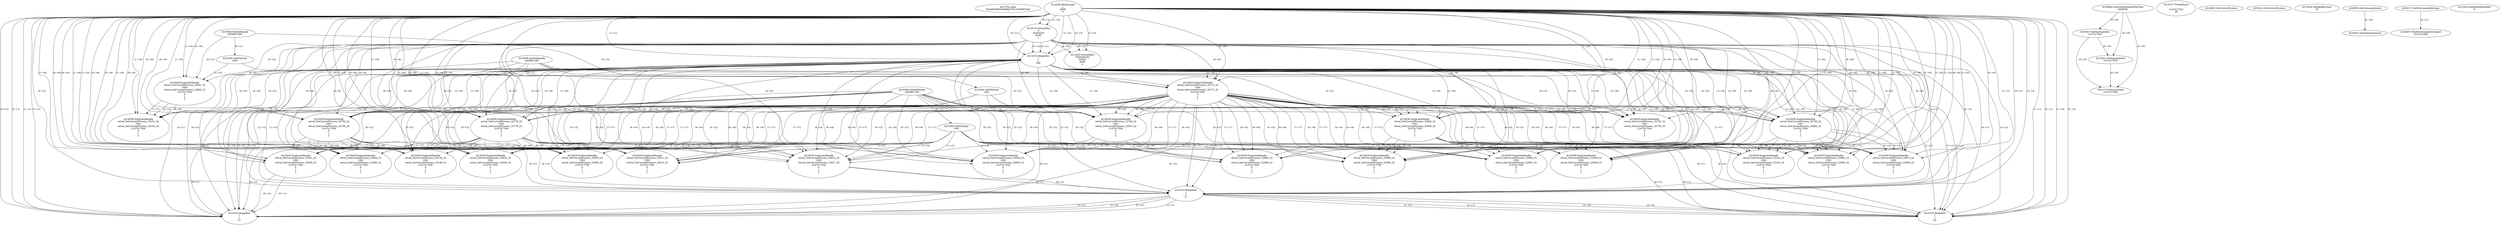 // Global SCDG with merge call
digraph {
	0 [label="4213792.main
00ae95c809554bdbe37913e528857daf"]
	1 [label="4214265.HeapCreate
1
4096
0"]
	2 [label="4218869.GetSystemTimeAsFileTime
4288292"]
	3 [label="4214116.VirtualAlloc
0
33554432
8192
1"]
	1 -> 3 [label="(1-->4)"]
	1 -> 3 [label="(0-->4)"]
	4 [label="4214147.VirtualQuery

2147417352
28"]
	5 [label="4214222.VirtualAlloc
3255304192
65536
4096
4"]
	3 -> 5 [label="(0-->1)"]
	1 -> 5 [label="(2-->3)"]
	3 -> 5 [label="(0-->0)"]
	6 [label="4219047.GetStartupInfoA
2147417564"]
	2 -> 6 [label="(0-->0)"]
	7 [label="4219368.GetStdHandle
4294967286"]
	8 [label="4219392.GetFileType
1000"]
	7 -> 8 [label="(0-->1)"]
	9 [label="4219405.GetCurrentProcess
"]
	10 [label="4219414.GetCurrentProcess
"]
	11 [label="4219439.DuplicateHandle
retval_GetCurrentProcess_32841_32
1000
retval_GetCurrentProcess_32860_32
2147417556
0
1
2"]
	7 -> 11 [label="(0-->2)"]
	8 -> 11 [label="(1-->2)"]
	1 -> 11 [label="(1-->6)"]
	1 -> 11 [label="(0-->6)"]
	3 -> 11 [label="(4-->6)"]
	12 [label="4219368.GetStdHandle
4294967285"]
	13 [label="4219392.GetFileType
1001"]
	12 -> 13 [label="(0-->1)"]
	14 [label="4219439.DuplicateHandle
retval_GetCurrentProcess_33151_32
1001
retval_GetCurrentProcess_33153_32
2147417556
0
1
2"]
	12 -> 14 [label="(0-->2)"]
	13 -> 14 [label="(1-->2)"]
	11 -> 14 [label="(4-->4)"]
	1 -> 14 [label="(1-->6)"]
	1 -> 14 [label="(0-->6)"]
	3 -> 14 [label="(4-->6)"]
	11 -> 14 [label="(6-->6)"]
	11 -> 14 [label="(7-->7)"]
	15 [label="4214333.HeapAlloc
1
1
256"]
	1 -> 15 [label="(1-->1)"]
	1 -> 15 [label="(0-->1)"]
	3 -> 15 [label="(4-->1)"]
	1 -> 15 [label="(1-->2)"]
	1 -> 15 [label="(0-->2)"]
	3 -> 15 [label="(4-->2)"]
	16 [label="4219439.DuplicateHandle
retval_GetCurrentProcess_32770_32
1000
retval_GetCurrentProcess_32771_32
2147417556
0
1
2"]
	7 -> 16 [label="(0-->2)"]
	8 -> 16 [label="(1-->2)"]
	1 -> 16 [label="(1-->6)"]
	1 -> 16 [label="(0-->6)"]
	3 -> 16 [label="(4-->6)"]
	15 -> 16 [label="(1-->6)"]
	15 -> 16 [label="(2-->6)"]
	17 [label="4219439.DuplicateHandle
retval_GetCurrentProcess_32778_32
1001
retval_GetCurrentProcess_32779_32
2147417556
0
1
2"]
	12 -> 17 [label="(0-->2)"]
	13 -> 17 [label="(1-->2)"]
	16 -> 17 [label="(4-->4)"]
	1 -> 17 [label="(1-->6)"]
	1 -> 17 [label="(0-->6)"]
	3 -> 17 [label="(4-->6)"]
	15 -> 17 [label="(1-->6)"]
	15 -> 17 [label="(2-->6)"]
	16 -> 17 [label="(6-->6)"]
	16 -> 17 [label="(7-->7)"]
	18 [label="4219368.GetStdHandle
4294967284"]
	19 [label="4219392.GetFileType
1002"]
	18 -> 19 [label="(0-->1)"]
	20 [label="4219439.DuplicateHandle
retval_GetCurrentProcess_32815_32
1002
retval_GetCurrentProcess_32817_32
2147417556
0
1
2"]
	18 -> 20 [label="(0-->2)"]
	19 -> 20 [label="(1-->2)"]
	16 -> 20 [label="(4-->4)"]
	17 -> 20 [label="(4-->4)"]
	1 -> 20 [label="(1-->6)"]
	1 -> 20 [label="(0-->6)"]
	3 -> 20 [label="(4-->6)"]
	15 -> 20 [label="(1-->6)"]
	15 -> 20 [label="(2-->6)"]
	16 -> 20 [label="(6-->6)"]
	17 -> 20 [label="(6-->6)"]
	16 -> 20 [label="(7-->7)"]
	17 -> 20 [label="(7-->7)"]
	21 [label="4219524.SetHandleCount
32"]
	22 [label="4220059.GetCommandLineA
"]
	23 [label="4214333.HeapAlloc
1
1
17"]
	1 -> 23 [label="(1-->1)"]
	1 -> 23 [label="(0-->1)"]
	3 -> 23 [label="(4-->1)"]
	15 -> 23 [label="(1-->1)"]
	15 -> 23 [label="(2-->1)"]
	16 -> 23 [label="(6-->1)"]
	17 -> 23 [label="(6-->1)"]
	20 -> 23 [label="(6-->1)"]
	1 -> 23 [label="(1-->2)"]
	1 -> 23 [label="(0-->2)"]
	3 -> 23 [label="(4-->2)"]
	15 -> 23 [label="(1-->2)"]
	15 -> 23 [label="(2-->2)"]
	16 -> 23 [label="(6-->2)"]
	17 -> 23 [label="(6-->2)"]
	20 -> 23 [label="(6-->2)"]
	24 [label="4220217.GetEnvironmentStrings
"]
	25 [label="4219439.DuplicateHandle
retval_GetCurrentProcess_33047_32
1002
retval_GetCurrentProcess_33050_32
2147417556
0
1
2"]
	18 -> 25 [label="(0-->2)"]
	19 -> 25 [label="(1-->2)"]
	16 -> 25 [label="(4-->4)"]
	17 -> 25 [label="(4-->4)"]
	1 -> 25 [label="(1-->6)"]
	1 -> 25 [label="(0-->6)"]
	3 -> 25 [label="(4-->6)"]
	15 -> 25 [label="(1-->6)"]
	15 -> 25 [label="(2-->6)"]
	16 -> 25 [label="(6-->6)"]
	17 -> 25 [label="(6-->6)"]
	16 -> 25 [label="(7-->7)"]
	17 -> 25 [label="(7-->7)"]
	26 [label="4214333.HeapAlloc
1
1
37"]
	1 -> 26 [label="(1-->1)"]
	1 -> 26 [label="(0-->1)"]
	3 -> 26 [label="(4-->1)"]
	15 -> 26 [label="(1-->1)"]
	15 -> 26 [label="(2-->1)"]
	16 -> 26 [label="(6-->1)"]
	17 -> 26 [label="(6-->1)"]
	23 -> 26 [label="(1-->1)"]
	23 -> 26 [label="(2-->1)"]
	25 -> 26 [label="(6-->1)"]
	1 -> 26 [label="(1-->2)"]
	1 -> 26 [label="(0-->2)"]
	3 -> 26 [label="(4-->2)"]
	15 -> 26 [label="(1-->2)"]
	15 -> 26 [label="(2-->2)"]
	16 -> 26 [label="(6-->2)"]
	17 -> 26 [label="(6-->2)"]
	23 -> 26 [label="(1-->2)"]
	23 -> 26 [label="(2-->2)"]
	25 -> 26 [label="(6-->2)"]
	27 [label="4220387.FreeEnvironmentStringsA
3221225480"]
	24 -> 27 [label="(0-->1)"]
	28 [label="4213922.GetStartupInfoA
2147417676"]
	2 -> 28 [label="(0-->0)"]
	6 -> 28 [label="(0-->0)"]
	29 [label="4213930.GetModuleHandleA
0"]
	30 [label="4220401.GetCommandLineA
"]
	22 -> 30 [label="(0-->0)"]
	31 [label="4201373.GetLocalTime
2147417604"]
	2 -> 31 [label="(0-->0)"]
	6 -> 31 [label="(0-->0)"]
	28 -> 31 [label="(0-->0)"]
	32 [label="4219439.DuplicateHandle
retval_GetCurrentProcess_32782_32
1001
retval_GetCurrentProcess_32785_32
2147417556
0
1
2"]
	12 -> 32 [label="(0-->2)"]
	13 -> 32 [label="(1-->2)"]
	16 -> 32 [label="(4-->4)"]
	1 -> 32 [label="(1-->6)"]
	1 -> 32 [label="(0-->6)"]
	3 -> 32 [label="(4-->6)"]
	15 -> 32 [label="(1-->6)"]
	15 -> 32 [label="(2-->6)"]
	16 -> 32 [label="(6-->6)"]
	16 -> 32 [label="(7-->7)"]
	33 [label="4219439.DuplicateHandle
retval_GetCurrentProcess_32854_32
1001
retval_GetCurrentProcess_32858_32
2147417556
0
1
2"]
	12 -> 33 [label="(0-->2)"]
	13 -> 33 [label="(1-->2)"]
	16 -> 33 [label="(4-->4)"]
	1 -> 33 [label="(1-->6)"]
	1 -> 33 [label="(0-->6)"]
	3 -> 33 [label="(4-->6)"]
	15 -> 33 [label="(1-->6)"]
	15 -> 33 [label="(2-->6)"]
	16 -> 33 [label="(6-->6)"]
	16 -> 33 [label="(7-->7)"]
	34 [label="4214333.HeapAlloc
1
1
42"]
	1 -> 34 [label="(1-->1)"]
	1 -> 34 [label="(0-->1)"]
	3 -> 34 [label="(4-->1)"]
	15 -> 34 [label="(1-->1)"]
	15 -> 34 [label="(2-->1)"]
	16 -> 34 [label="(6-->1)"]
	23 -> 34 [label="(1-->1)"]
	23 -> 34 [label="(2-->1)"]
	33 -> 34 [label="(6-->1)"]
	1 -> 34 [label="(1-->2)"]
	1 -> 34 [label="(0-->2)"]
	3 -> 34 [label="(4-->2)"]
	15 -> 34 [label="(1-->2)"]
	15 -> 34 [label="(2-->2)"]
	16 -> 34 [label="(6-->2)"]
	23 -> 34 [label="(1-->2)"]
	23 -> 34 [label="(2-->2)"]
	33 -> 34 [label="(6-->2)"]
	35 [label="4219439.DuplicateHandle
retval_GetCurrentProcess_32803_32
1002
retval_GetCurrentProcess_32805_32
2147417556
0
1
2"]
	18 -> 35 [label="(0-->2)"]
	19 -> 35 [label="(1-->2)"]
	16 -> 35 [label="(4-->4)"]
	17 -> 35 [label="(4-->4)"]
	1 -> 35 [label="(1-->6)"]
	1 -> 35 [label="(0-->6)"]
	3 -> 35 [label="(4-->6)"]
	15 -> 35 [label="(1-->6)"]
	15 -> 35 [label="(2-->6)"]
	16 -> 35 [label="(6-->6)"]
	17 -> 35 [label="(6-->6)"]
	16 -> 35 [label="(7-->7)"]
	17 -> 35 [label="(7-->7)"]
	36 [label="4219439.DuplicateHandle
retval_GetCurrentProcess_32811_32
1002
retval_GetCurrentProcess_32813_32
2147417556
0
1
2"]
	18 -> 36 [label="(0-->2)"]
	19 -> 36 [label="(1-->2)"]
	16 -> 36 [label="(4-->4)"]
	17 -> 36 [label="(4-->4)"]
	1 -> 36 [label="(1-->6)"]
	1 -> 36 [label="(0-->6)"]
	3 -> 36 [label="(4-->6)"]
	15 -> 36 [label="(1-->6)"]
	15 -> 36 [label="(2-->6)"]
	16 -> 36 [label="(6-->6)"]
	17 -> 36 [label="(6-->6)"]
	16 -> 36 [label="(7-->7)"]
	17 -> 36 [label="(7-->7)"]
	37 [label="4219439.DuplicateHandle
retval_GetCurrentProcess_32798_32
1001
retval_GetCurrentProcess_32800_32
2147417556
0
1
2"]
	12 -> 37 [label="(0-->2)"]
	13 -> 37 [label="(1-->2)"]
	16 -> 37 [label="(4-->4)"]
	1 -> 37 [label="(1-->6)"]
	1 -> 37 [label="(0-->6)"]
	3 -> 37 [label="(4-->6)"]
	15 -> 37 [label="(1-->6)"]
	15 -> 37 [label="(2-->6)"]
	16 -> 37 [label="(6-->6)"]
	16 -> 37 [label="(7-->7)"]
	38 [label="4219439.DuplicateHandle
retval_GetCurrentProcess_32873_32
1002
retval_GetCurrentProcess_32909_32
2147417556
0
1
2"]
	18 -> 38 [label="(0-->2)"]
	19 -> 38 [label="(1-->2)"]
	16 -> 38 [label="(4-->4)"]
	37 -> 38 [label="(4-->4)"]
	1 -> 38 [label="(1-->6)"]
	1 -> 38 [label="(0-->6)"]
	3 -> 38 [label="(4-->6)"]
	15 -> 38 [label="(1-->6)"]
	15 -> 38 [label="(2-->6)"]
	16 -> 38 [label="(6-->6)"]
	37 -> 38 [label="(6-->6)"]
	16 -> 38 [label="(7-->7)"]
	37 -> 38 [label="(7-->7)"]
	39 [label="4219439.DuplicateHandle
retval_GetCurrentProcess_32883_32
1002
retval_GetCurrentProcess_32890_32
2147417556
0
1
2"]
	18 -> 39 [label="(0-->2)"]
	19 -> 39 [label="(1-->2)"]
	16 -> 39 [label="(4-->4)"]
	37 -> 39 [label="(4-->4)"]
	1 -> 39 [label="(1-->6)"]
	1 -> 39 [label="(0-->6)"]
	3 -> 39 [label="(4-->6)"]
	15 -> 39 [label="(1-->6)"]
	15 -> 39 [label="(2-->6)"]
	16 -> 39 [label="(6-->6)"]
	37 -> 39 [label="(6-->6)"]
	16 -> 39 [label="(7-->7)"]
	37 -> 39 [label="(7-->7)"]
	40 [label="4219439.DuplicateHandle
retval_GetCurrentProcess_32960_32
1002
retval_GetCurrentProcess_32961_32
2147417556
0
1
2"]
	18 -> 40 [label="(0-->2)"]
	19 -> 40 [label="(1-->2)"]
	16 -> 40 [label="(4-->4)"]
	33 -> 40 [label="(4-->4)"]
	1 -> 40 [label="(1-->6)"]
	1 -> 40 [label="(0-->6)"]
	3 -> 40 [label="(4-->6)"]
	15 -> 40 [label="(1-->6)"]
	15 -> 40 [label="(2-->6)"]
	16 -> 40 [label="(6-->6)"]
	33 -> 40 [label="(6-->6)"]
	16 -> 40 [label="(7-->7)"]
	33 -> 40 [label="(7-->7)"]
	41 [label="4219439.DuplicateHandle
retval_GetCurrentProcess_32792_32
1001
retval_GetCurrentProcess_32794_32
2147417556
0
1
2"]
	12 -> 41 [label="(0-->2)"]
	13 -> 41 [label="(1-->2)"]
	16 -> 41 [label="(4-->4)"]
	1 -> 41 [label="(1-->6)"]
	1 -> 41 [label="(0-->6)"]
	3 -> 41 [label="(4-->6)"]
	15 -> 41 [label="(1-->6)"]
	15 -> 41 [label="(2-->6)"]
	16 -> 41 [label="(6-->6)"]
	16 -> 41 [label="(7-->7)"]
	42 [label="4219439.DuplicateHandle
retval_GetCurrentProcess_32994_32
1002
retval_GetCurrentProcess_32995_32
2147417556
0
1
2"]
	18 -> 42 [label="(0-->2)"]
	19 -> 42 [label="(1-->2)"]
	16 -> 42 [label="(4-->4)"]
	41 -> 42 [label="(4-->4)"]
	1 -> 42 [label="(1-->6)"]
	1 -> 42 [label="(0-->6)"]
	3 -> 42 [label="(4-->6)"]
	15 -> 42 [label="(1-->6)"]
	15 -> 42 [label="(2-->6)"]
	16 -> 42 [label="(6-->6)"]
	41 -> 42 [label="(6-->6)"]
	16 -> 42 [label="(7-->7)"]
	41 -> 42 [label="(7-->7)"]
	43 [label="4219439.DuplicateHandle
retval_GetCurrentProcess_33039_32
1002
retval_GetCurrentProcess_33040_32
2147417556
0
1
2"]
	18 -> 43 [label="(0-->2)"]
	19 -> 43 [label="(1-->2)"]
	16 -> 43 [label="(4-->4)"]
	33 -> 43 [label="(4-->4)"]
	1 -> 43 [label="(1-->6)"]
	1 -> 43 [label="(0-->6)"]
	3 -> 43 [label="(4-->6)"]
	15 -> 43 [label="(1-->6)"]
	15 -> 43 [label="(2-->6)"]
	16 -> 43 [label="(6-->6)"]
	33 -> 43 [label="(6-->6)"]
	16 -> 43 [label="(7-->7)"]
	33 -> 43 [label="(7-->7)"]
	44 [label="4219439.DuplicateHandle
retval_GetCurrentProcess_32784_32
1001
retval_GetCurrentProcess_32810_32
2147417556
0
1
2"]
	12 -> 44 [label="(0-->2)"]
	13 -> 44 [label="(1-->2)"]
	16 -> 44 [label="(4-->4)"]
	1 -> 44 [label="(1-->6)"]
	1 -> 44 [label="(0-->6)"]
	3 -> 44 [label="(4-->6)"]
	15 -> 44 [label="(1-->6)"]
	15 -> 44 [label="(2-->6)"]
	16 -> 44 [label="(6-->6)"]
	16 -> 44 [label="(7-->7)"]
	45 [label="4219439.DuplicateHandle
retval_GetCurrentProcess_32965_32
1002
retval_GetCurrentProcess_32968_32
2147417556
0
1
2"]
	18 -> 45 [label="(0-->2)"]
	19 -> 45 [label="(1-->2)"]
	16 -> 45 [label="(4-->4)"]
	44 -> 45 [label="(4-->4)"]
	1 -> 45 [label="(1-->6)"]
	1 -> 45 [label="(0-->6)"]
	3 -> 45 [label="(4-->6)"]
	15 -> 45 [label="(1-->6)"]
	15 -> 45 [label="(2-->6)"]
	16 -> 45 [label="(6-->6)"]
	44 -> 45 [label="(6-->6)"]
	16 -> 45 [label="(7-->7)"]
	44 -> 45 [label="(7-->7)"]
	46 [label="4219439.DuplicateHandle
retval_GetCurrentProcess_33162_32
1002
retval_GetCurrentProcess_33163_32
2147417556
0
1
2"]
	18 -> 46 [label="(0-->2)"]
	19 -> 46 [label="(1-->2)"]
	16 -> 46 [label="(4-->4)"]
	37 -> 46 [label="(4-->4)"]
	1 -> 46 [label="(1-->6)"]
	1 -> 46 [label="(0-->6)"]
	3 -> 46 [label="(4-->6)"]
	15 -> 46 [label="(1-->6)"]
	15 -> 46 [label="(2-->6)"]
	16 -> 46 [label="(6-->6)"]
	37 -> 46 [label="(6-->6)"]
	16 -> 46 [label="(7-->7)"]
	37 -> 46 [label="(7-->7)"]
	47 [label="4219439.DuplicateHandle
retval_GetCurrentProcess_33054_32
1002
retval_GetCurrentProcess_33056_32
2147417556
0
1
2"]
	18 -> 47 [label="(0-->2)"]
	19 -> 47 [label="(1-->2)"]
	16 -> 47 [label="(4-->4)"]
	44 -> 47 [label="(4-->4)"]
	1 -> 47 [label="(1-->6)"]
	1 -> 47 [label="(0-->6)"]
	3 -> 47 [label="(4-->6)"]
	15 -> 47 [label="(1-->6)"]
	15 -> 47 [label="(2-->6)"]
	16 -> 47 [label="(6-->6)"]
	44 -> 47 [label="(6-->6)"]
	16 -> 47 [label="(7-->7)"]
	44 -> 47 [label="(7-->7)"]
	48 [label="4219439.DuplicateHandle
retval_GetCurrentProcess_33146_32
1002
retval_GetCurrentProcess_33148_32
2147417556
0
1
2"]
	18 -> 48 [label="(0-->2)"]
	19 -> 48 [label="(1-->2)"]
	16 -> 48 [label="(4-->4)"]
	41 -> 48 [label="(4-->4)"]
	1 -> 48 [label="(1-->6)"]
	1 -> 48 [label="(0-->6)"]
	3 -> 48 [label="(4-->6)"]
	15 -> 48 [label="(1-->6)"]
	15 -> 48 [label="(2-->6)"]
	16 -> 48 [label="(6-->6)"]
	41 -> 48 [label="(6-->6)"]
	16 -> 48 [label="(7-->7)"]
	41 -> 48 [label="(7-->7)"]
	49 [label="4219439.DuplicateHandle
retval_GetCurrentProcess_32933_32
1002
retval_GetCurrentProcess_32945_32
2147417556
0
1
2"]
	18 -> 49 [label="(0-->2)"]
	19 -> 49 [label="(1-->2)"]
	16 -> 49 [label="(4-->4)"]
	41 -> 49 [label="(4-->4)"]
	1 -> 49 [label="(1-->6)"]
	1 -> 49 [label="(0-->6)"]
	3 -> 49 [label="(4-->6)"]
	15 -> 49 [label="(1-->6)"]
	15 -> 49 [label="(2-->6)"]
	16 -> 49 [label="(6-->6)"]
	41 -> 49 [label="(6-->6)"]
	16 -> 49 [label="(7-->7)"]
	41 -> 49 [label="(7-->7)"]
	50 [label="4219439.DuplicateHandle
retval_GetCurrentProcess_32986_32
1002
retval_GetCurrentProcess_33099_32
2147417556
0
1
2"]
	18 -> 50 [label="(0-->2)"]
	19 -> 50 [label="(1-->2)"]
	16 -> 50 [label="(4-->4)"]
	33 -> 50 [label="(4-->4)"]
	1 -> 50 [label="(1-->6)"]
	1 -> 50 [label="(0-->6)"]
	3 -> 50 [label="(4-->6)"]
	15 -> 50 [label="(1-->6)"]
	15 -> 50 [label="(2-->6)"]
	16 -> 50 [label="(6-->6)"]
	33 -> 50 [label="(6-->6)"]
	16 -> 50 [label="(7-->7)"]
	33 -> 50 [label="(7-->7)"]
}
